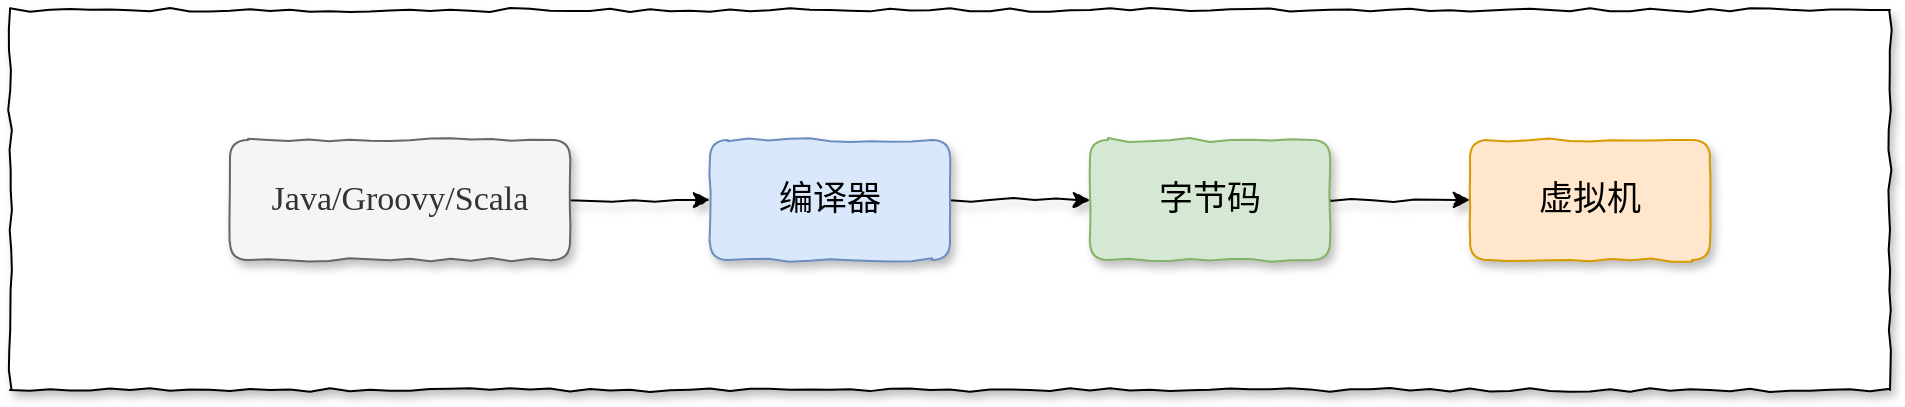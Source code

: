 <mxfile version="12.5.1" type="device"><diagram id="jG0NIV3yZNi2SXVHT-QS" name="第 1 页"><mxGraphModel dx="2247" dy="922" grid="1" gridSize="10" guides="1" tooltips="1" connect="1" arrows="1" fold="1" page="1" pageScale="1" pageWidth="827" pageHeight="1169" math="0" shadow="0"><root><mxCell id="0"/><mxCell id="1" parent="0"/><mxCell id="cBvYtPdqeEpehsfAazTo-8" value="" style="rounded=0;whiteSpace=wrap;html=1;shadow=1;comic=1;fontFamily=Comic Sans MS;fontSize=17;" vertex="1" parent="1"><mxGeometry x="-30" y="115" width="940" height="190" as="geometry"/></mxCell><mxCell id="cBvYtPdqeEpehsfAazTo-5" value="" style="edgeStyle=orthogonalEdgeStyle;rounded=0;orthogonalLoop=1;jettySize=auto;html=1;fontFamily=Comic Sans MS;fontSize=17;comic=1;shadow=1;" edge="1" parent="1" source="cBvYtPdqeEpehsfAazTo-1" target="cBvYtPdqeEpehsfAazTo-2"><mxGeometry relative="1" as="geometry"/></mxCell><mxCell id="cBvYtPdqeEpehsfAazTo-1" value="Java/Groovy/Scala" style="rounded=1;whiteSpace=wrap;html=1;fontSize=17;fontFamily=Comic Sans MS;shadow=1;comic=1;fillColor=#f5f5f5;strokeColor=#666666;fontColor=#333333;" vertex="1" parent="1"><mxGeometry x="80" y="180" width="170" height="60" as="geometry"/></mxCell><mxCell id="cBvYtPdqeEpehsfAazTo-6" value="" style="edgeStyle=orthogonalEdgeStyle;rounded=0;orthogonalLoop=1;jettySize=auto;html=1;fontFamily=Comic Sans MS;fontSize=17;comic=1;shadow=1;" edge="1" parent="1" source="cBvYtPdqeEpehsfAazTo-2" target="cBvYtPdqeEpehsfAazTo-3"><mxGeometry relative="1" as="geometry"/></mxCell><mxCell id="cBvYtPdqeEpehsfAazTo-2" value="编译器" style="rounded=1;whiteSpace=wrap;html=1;fontSize=17;fontFamily=Comic Sans MS;shadow=1;comic=1;fillColor=#dae8fc;strokeColor=#6c8ebf;" vertex="1" parent="1"><mxGeometry x="320" y="180" width="120" height="60" as="geometry"/></mxCell><mxCell id="cBvYtPdqeEpehsfAazTo-7" value="" style="edgeStyle=orthogonalEdgeStyle;rounded=0;orthogonalLoop=1;jettySize=auto;html=1;fontFamily=Comic Sans MS;fontSize=17;comic=1;shadow=1;" edge="1" parent="1" source="cBvYtPdqeEpehsfAazTo-3" target="cBvYtPdqeEpehsfAazTo-4"><mxGeometry relative="1" as="geometry"/></mxCell><mxCell id="cBvYtPdqeEpehsfAazTo-3" value="字节码" style="rounded=1;whiteSpace=wrap;html=1;fontSize=17;fontFamily=Comic Sans MS;shadow=1;comic=1;fillColor=#d5e8d4;strokeColor=#82b366;" vertex="1" parent="1"><mxGeometry x="510" y="180" width="120" height="60" as="geometry"/></mxCell><mxCell id="cBvYtPdqeEpehsfAazTo-4" value="虚拟机" style="rounded=1;whiteSpace=wrap;html=1;fontSize=17;fontFamily=Comic Sans MS;shadow=1;comic=1;fillColor=#ffe6cc;strokeColor=#d79b00;" vertex="1" parent="1"><mxGeometry x="700" y="180" width="120" height="60" as="geometry"/></mxCell></root></mxGraphModel></diagram></mxfile>